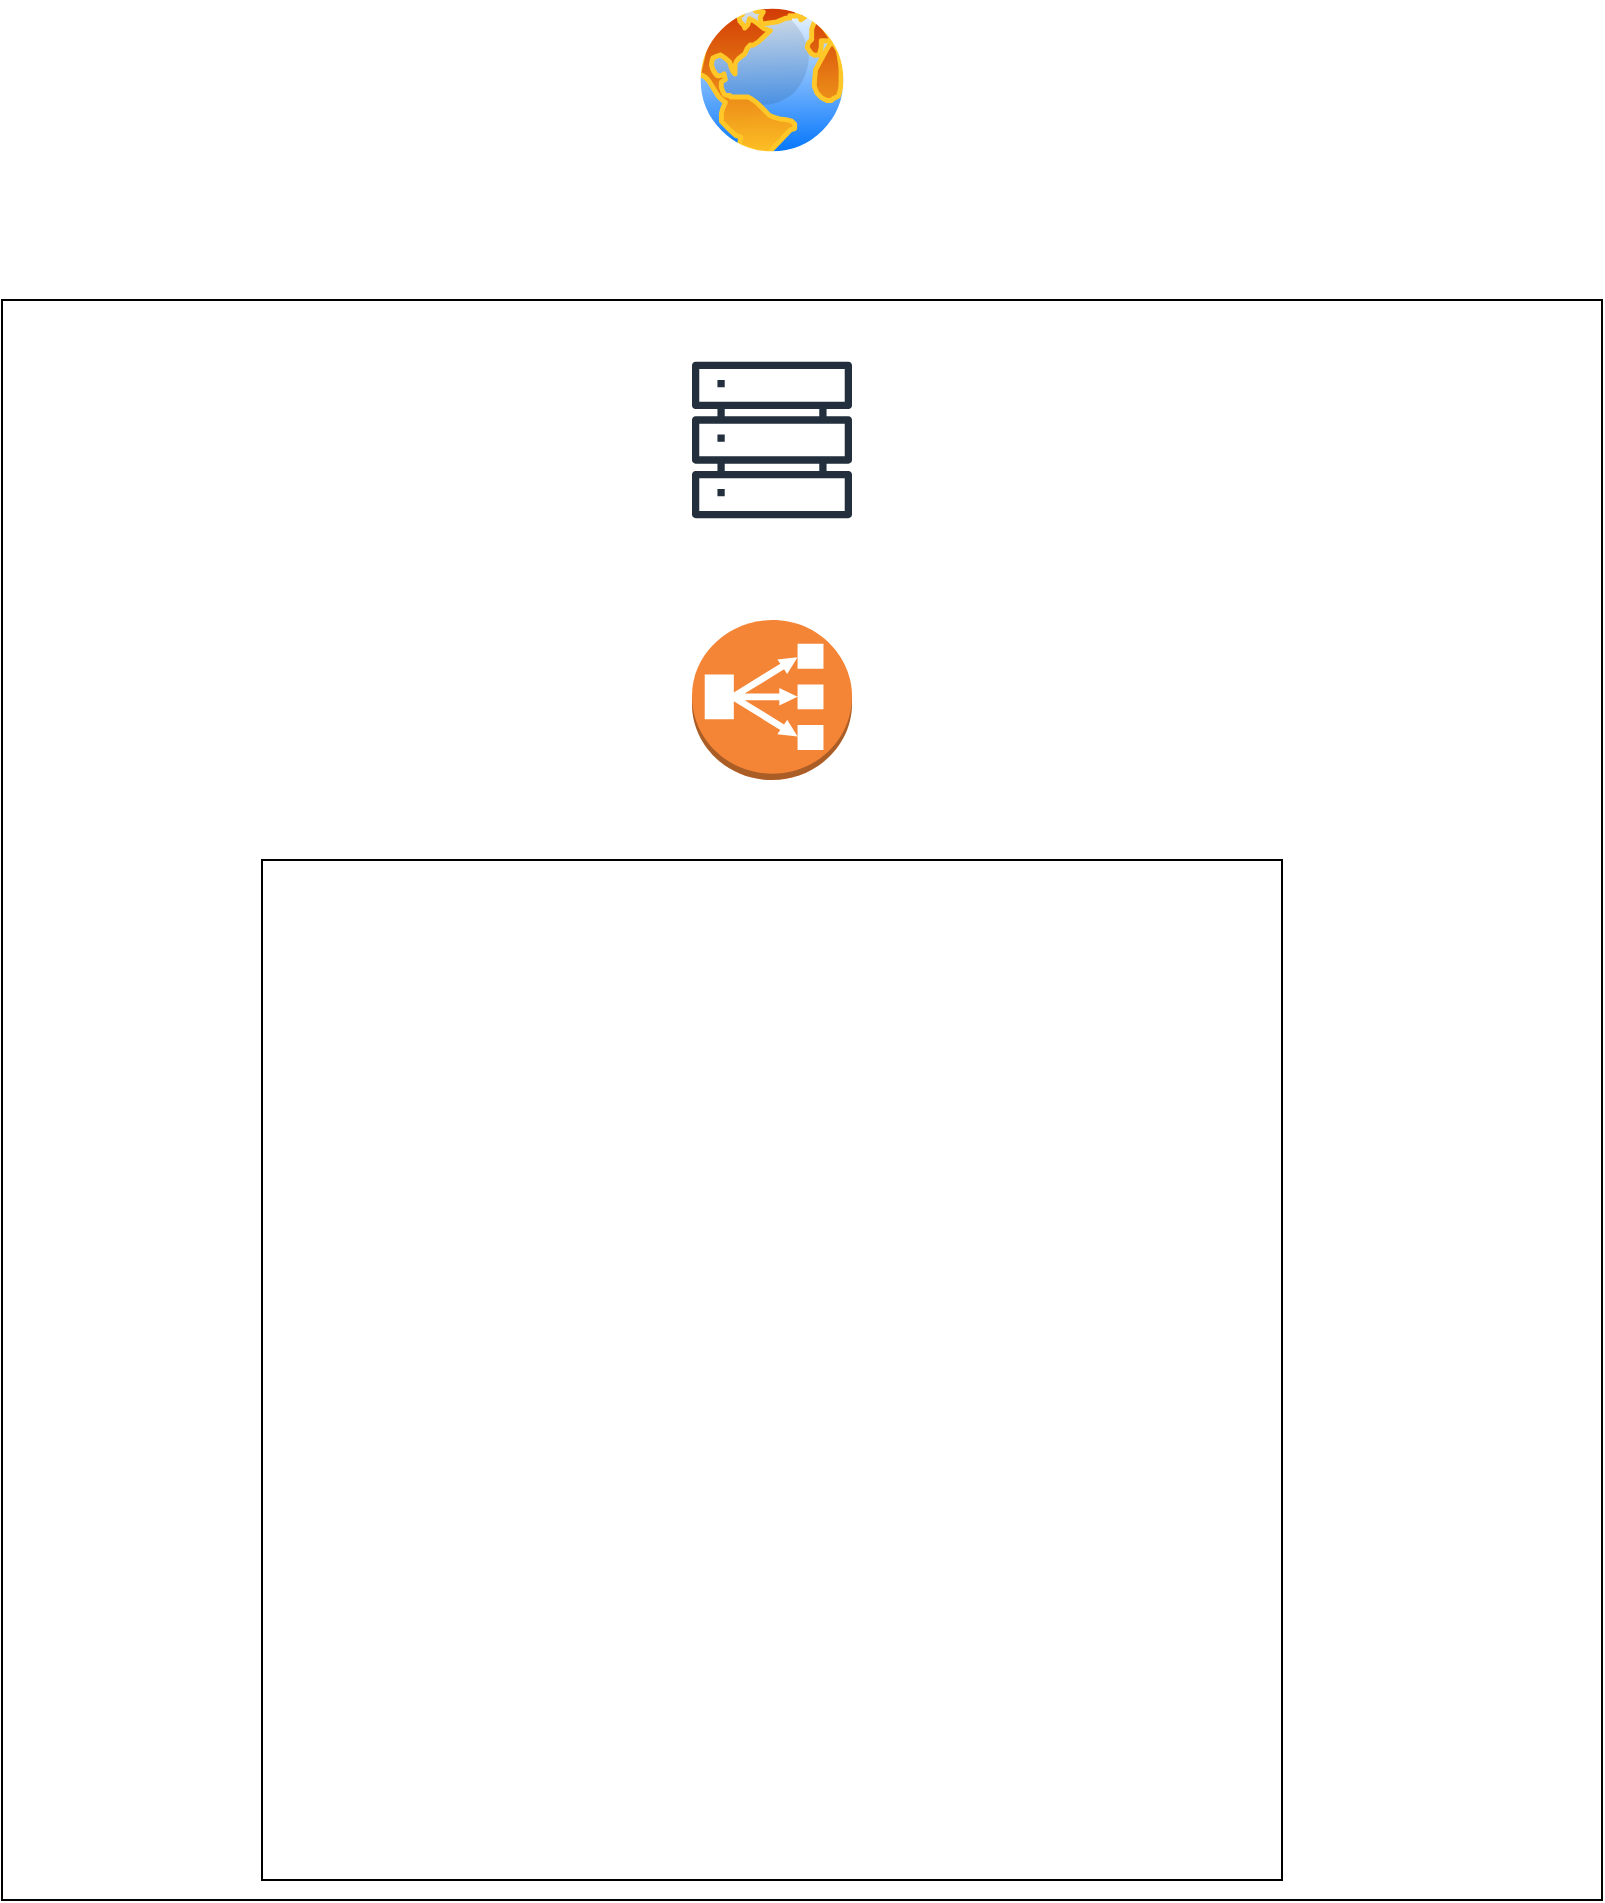 <mxfile version="21.6.7" type="github">
  <diagram name="Page-1" id="XXlY9DdAFKopAWAQCHrl">
    <mxGraphModel dx="996" dy="1673" grid="1" gridSize="10" guides="1" tooltips="1" connect="1" arrows="1" fold="1" page="1" pageScale="1" pageWidth="850" pageHeight="1100" math="0" shadow="0">
      <root>
        <mxCell id="0" />
        <mxCell id="1" parent="0" />
        <mxCell id="IFBxWm9vfi55neEvGCjK-1" value="" style="whiteSpace=wrap;html=1;aspect=fixed;" vertex="1" parent="1">
          <mxGeometry x="40" width="800" height="800" as="geometry" />
        </mxCell>
        <mxCell id="IFBxWm9vfi55neEvGCjK-3" value="" style="image;aspect=fixed;perimeter=ellipsePerimeter;html=1;align=center;shadow=0;dashed=0;spacingTop=3;image=img/lib/active_directory/internet_globe.svg;" vertex="1" parent="1">
          <mxGeometry x="385" y="-150" width="80" height="80" as="geometry" />
        </mxCell>
        <mxCell id="IFBxWm9vfi55neEvGCjK-8" value="" style="sketch=0;outlineConnect=0;fontColor=#232F3E;gradientColor=none;fillColor=#232F3D;strokeColor=none;dashed=0;verticalLabelPosition=bottom;verticalAlign=top;align=center;html=1;fontSize=12;fontStyle=0;aspect=fixed;pointerEvents=1;shape=mxgraph.aws4.servers;" vertex="1" parent="1">
          <mxGeometry x="385" y="30" width="80" height="80" as="geometry" />
        </mxCell>
        <mxCell id="IFBxWm9vfi55neEvGCjK-9" value="" style="outlineConnect=0;dashed=0;verticalLabelPosition=bottom;verticalAlign=top;align=center;html=1;shape=mxgraph.aws3.classic_load_balancer;fillColor=#F58536;gradientColor=none;" vertex="1" parent="1">
          <mxGeometry x="385" y="160" width="80" height="80" as="geometry" />
        </mxCell>
        <mxCell id="IFBxWm9vfi55neEvGCjK-10" value="" style="whiteSpace=wrap;html=1;aspect=fixed;" vertex="1" parent="1">
          <mxGeometry x="170" y="280" width="510" height="510" as="geometry" />
        </mxCell>
      </root>
    </mxGraphModel>
  </diagram>
</mxfile>
